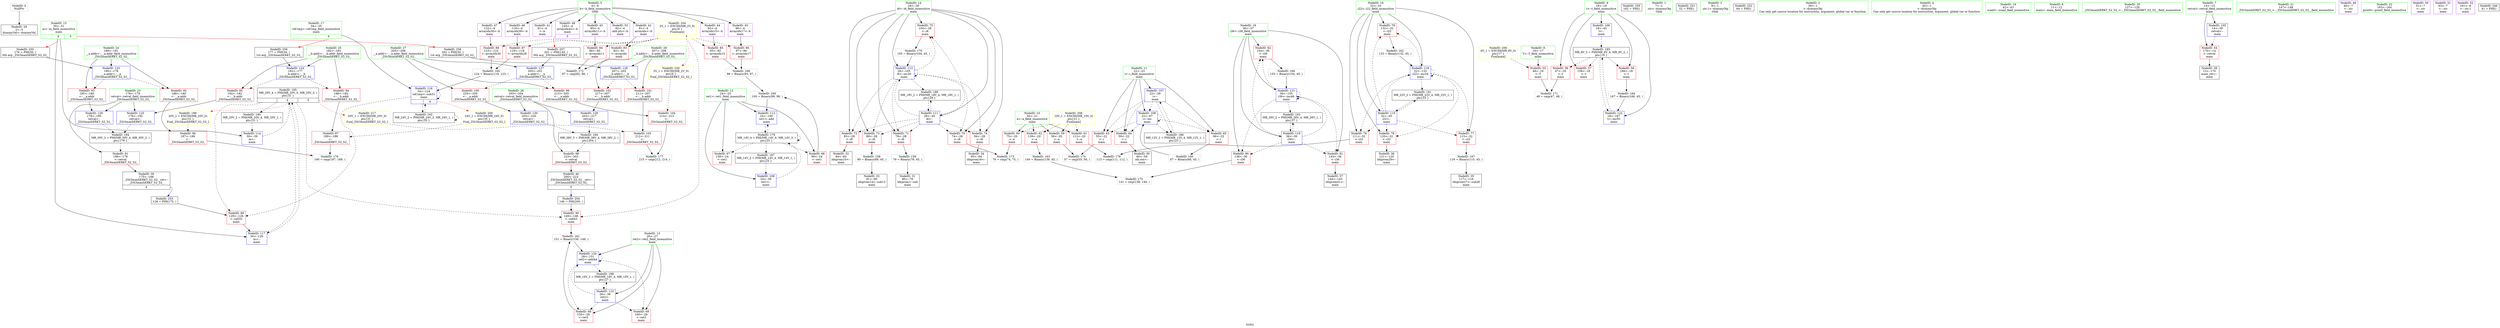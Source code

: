 digraph "SVFG" {
	label="SVFG";

	Node0x564af8ad5810 [shape=record,color=grey,label="{NodeID: 0\nNullPtr}"];
	Node0x564af8ad5810 -> Node0x564af8af4230[style=solid];
	Node0x564af8af52a0 [shape=record,color=red,label="{NodeID: 97\n189\<--188\n\<--\n_ZSt3maxIiERKT_S2_S2_\n}"];
	Node0x564af8af52a0 -> Node0x564af8afe9e0[style=solid];
	Node0x564af8af3540 [shape=record,color=green,label="{NodeID: 14\n28\<--29\ni6\<--i6_field_insensitive\nmain\n}"];
	Node0x564af8af3540 -> Node0x564af8af73d0[style=solid];
	Node0x564af8af3540 -> Node0x564af8af74a0[style=solid];
	Node0x564af8af3540 -> Node0x564af8af7570[style=solid];
	Node0x564af8af3540 -> Node0x564af8af7640[style=solid];
	Node0x564af8af3540 -> Node0x564af8af7710[style=solid];
	Node0x564af8af3540 -> Node0x564af8af77e0[style=solid];
	Node0x564af8af3540 -> Node0x564af8af5e00[style=solid];
	Node0x564af8af3540 -> Node0x564af8af5fa0[style=solid];
	Node0x564af8af9700 [shape=record,color=black,label="{NodeID: 194\nMR_30V_3 = PHI(MR_30V_4, MR_30V_2, )\npts\{179 \}\n}"];
	Node0x564af8af9700 -> Node0x564af8af84e0[style=dashed];
	Node0x564af8af5e00 [shape=record,color=blue,label="{NodeID: 111\n28\<--45\ni6\<--\nmain\n}"];
	Node0x564af8af5e00 -> Node0x564af8af73d0[style=dashed];
	Node0x564af8af5e00 -> Node0x564af8af74a0[style=dashed];
	Node0x564af8af5e00 -> Node0x564af8af7570[style=dashed];
	Node0x564af8af5e00 -> Node0x564af8af7640[style=dashed];
	Node0x564af8af5e00 -> Node0x564af8af7710[style=dashed];
	Node0x564af8af5e00 -> Node0x564af8af77e0[style=dashed];
	Node0x564af8af5e00 -> Node0x564af8af5fa0[style=dashed];
	Node0x564af8af5e00 -> Node0x564af8b08760[style=dashed];
	Node0x564af8af4160 [shape=record,color=green,label="{NodeID: 28\n207\<--208\n__b.addr\<--__b.addr_field_insensitive\n_ZSt3minIiERKT_S2_S2_\n}"];
	Node0x564af8af4160 -> Node0x564af8af55e0[style=solid];
	Node0x564af8af4160 -> Node0x564af8af56b0[style=solid];
	Node0x564af8af4160 -> Node0x564af8afb310[style=solid];
	Node0x564af8b0e3e0 [shape=record,color=yellow,style=double,label="{NodeID: 208\n10V_1 = ENCHI(MR_10V_0)\npts\{21 \}\nFun[main]}"];
	Node0x564af8b0e3e0 -> Node0x564af8af6ae0[style=dashed];
	Node0x564af8b0e3e0 -> Node0x564af8af6bb0[style=dashed];
	Node0x564af8b0e3e0 -> Node0x564af8af6c80[style=dashed];
	Node0x564af8b0e3e0 -> Node0x564af8af6d50[style=dashed];
	Node0x564af8afb0a0 [shape=record,color=blue,label="{NodeID: 125\n178\<--192\nretval\<--\n_ZSt3maxIiERKT_S2_S2_\n}"];
	Node0x564af8afb0a0 -> Node0x564af8af9700[style=dashed];
	Node0x564af8af4cf0 [shape=record,color=purple,label="{NodeID: 42\n81\<--4\narrayidx\<--b\nmain\n}"];
	Node0x564af8af4cf0 -> Node0x564af8af7e60[style=solid];
	Node0x564af8af6870 [shape=record,color=red,label="{NodeID: 56\n47\<--18\n\<--t\nmain\n}"];
	Node0x564af8af6870 -> Node0x564af8afe260[style=solid];
	Node0x564af8af73d0 [shape=record,color=red,label="{NodeID: 70\n74\<--28\n\<--i6\nmain\n}"];
	Node0x564af8af73d0 -> Node0x564af8afe560[style=solid];
	Node0x564af8b1ca70 [shape=record,color=black,label="{NodeID: 250\n162 = PHI()\n}"];
	Node0x564af8afdc60 [shape=record,color=grey,label="{NodeID: 167\n116 = Binary(115, 45, )\n}"];
	Node0x564af8afdc60 -> Node0x564af8af4740[style=solid];
	Node0x564af8af7f30 [shape=record,color=red,label="{NodeID: 84\n86\<--85\n\<--arrayidx11\nmain\n}"];
	Node0x564af8af7f30 -> Node0x564af8afe3e0[style=solid];
	Node0x564af8ae4a70 [shape=record,color=green,label="{NodeID: 1\n7\<--1\n.str\<--dummyObj\nGlob }"];
	Node0x564af8af5370 [shape=record,color=red,label="{NodeID: 98\n223\<--203\n\<--retval\n_ZSt3minIiERKT_S2_S2_\n}"];
	Node0x564af8af5370 -> Node0x564af8af4b50[style=solid];
	Node0x564af8af3610 [shape=record,color=green,label="{NodeID: 15\n30\<--31\nm\<--m_field_insensitive\nmain\n|{|<s2>4|<s3>5}}"];
	Node0x564af8af3610 -> Node0x564af8af6070[style=solid];
	Node0x564af8af3610 -> Node0x564af8afaa20[style=solid];
	Node0x564af8af3610:s2 -> Node0x564af8b1d060[style=solid,color=red];
	Node0x564af8af3610:s3 -> Node0x564af8b1d420[style=solid,color=red];
	Node0x564af8af97f0 [shape=record,color=black,label="{NodeID: 195\nMR_20V_4 = PHI(MR_20V_5, MR_20V_3, )\npts\{31 \}\n|{|<s4>4|<s5>5}}"];
	Node0x564af8af97f0 -> Node0x564af8af8340[style=dashed];
	Node0x564af8af97f0 -> Node0x564af8af8410[style=dashed];
	Node0x564af8af97f0 -> Node0x564af8afaa20[style=dashed];
	Node0x564af8af97f0 -> Node0x564af8b08c60[style=dashed];
	Node0x564af8af97f0:s4 -> Node0x564af8b0c980[style=dashed,color=red];
	Node0x564af8af97f0:s5 -> Node0x564af8b0ebc0[style=dashed,color=red];
	Node0x564af8af5ed0 [shape=record,color=blue,label="{NodeID: 112\n24\<--100\nret1\<--add\nmain\n}"];
	Node0x564af8af5ed0 -> Node0x564af8b05560[style=dashed];
	Node0x564af8af4230 [shape=record,color=black,label="{NodeID: 29\n2\<--3\ndummyVal\<--dummyVal\n}"];
	Node0x564af8afb170 [shape=record,color=blue,label="{NodeID: 126\n178\<--195\nretval\<--\n_ZSt3maxIiERKT_S2_S2_\n}"];
	Node0x564af8afb170 -> Node0x564af8af9700[style=dashed];
	Node0x564af8af4dc0 [shape=record,color=purple,label="{NodeID: 43\n85\<--4\narrayidx11\<--b\nmain\n}"];
	Node0x564af8af4dc0 -> Node0x564af8af7f30[style=solid];
	Node0x564af8af6940 [shape=record,color=red,label="{NodeID: 57\n158\<--18\n\<--t\nmain\n}"];
	Node0x564af8af74a0 [shape=record,color=red,label="{NodeID: 71\n78\<--28\n\<--i6\nmain\n}"];
	Node0x564af8af74a0 -> Node0x564af8afd060[style=solid];
	Node0x564af8b1cb70 [shape=record,color=black,label="{NodeID: 251\n52 = PHI()\n}"];
	Node0x564af8afdde0 [shape=record,color=grey,label="{NodeID: 168\n98 = Binary(93, 97, )\n}"];
	Node0x564af8afdde0 -> Node0x564af8afdf60[style=solid];
	Node0x564af8af8000 [shape=record,color=red,label="{NodeID: 85\n93\<--92\n\<--arrayidx15\nmain\n}"];
	Node0x564af8af8000 -> Node0x564af8afdde0[style=solid];
	Node0x564af8ae4320 [shape=record,color=green,label="{NodeID: 2\n9\<--1\n.str.1\<--dummyObj\nGlob }"];
	Node0x564af8af5440 [shape=record,color=red,label="{NodeID: 99\n213\<--205\n\<--__a.addr\n_ZSt3minIiERKT_S2_S2_\n}"];
	Node0x564af8af5440 -> Node0x564af8af5850[style=solid];
	Node0x564af8af36e0 [shape=record,color=green,label="{NodeID: 16\n32\<--33\ni22\<--i22_field_insensitive\nmain\n}"];
	Node0x564af8af36e0 -> Node0x564af8af78b0[style=solid];
	Node0x564af8af36e0 -> Node0x564af8af7980[style=solid];
	Node0x564af8af36e0 -> Node0x564af8af7a50[style=solid];
	Node0x564af8af36e0 -> Node0x564af8af7b20[style=solid];
	Node0x564af8af36e0 -> Node0x564af8af6140[style=solid];
	Node0x564af8af36e0 -> Node0x564af8afaaf0[style=solid];
	Node0x564af8af5fa0 [shape=record,color=blue,label="{NodeID: 113\n28\<--105\ni6\<--inc20\nmain\n}"];
	Node0x564af8af5fa0 -> Node0x564af8af73d0[style=dashed];
	Node0x564af8af5fa0 -> Node0x564af8af74a0[style=dashed];
	Node0x564af8af5fa0 -> Node0x564af8af7570[style=dashed];
	Node0x564af8af5fa0 -> Node0x564af8af7640[style=dashed];
	Node0x564af8af5fa0 -> Node0x564af8af7710[style=dashed];
	Node0x564af8af5fa0 -> Node0x564af8af77e0[style=dashed];
	Node0x564af8af5fa0 -> Node0x564af8af5fa0[style=dashed];
	Node0x564af8af5fa0 -> Node0x564af8b08760[style=dashed];
	Node0x564af8af4330 [shape=record,color=black,label="{NodeID: 30\n60\<--59\nidx.ext\<--\nmain\n}"];
	Node0x564af8afb240 [shape=record,color=blue,label="{NodeID: 127\n205\<--201\n__a.addr\<--__a\n_ZSt3minIiERKT_S2_S2_\n}"];
	Node0x564af8afb240 -> Node0x564af8af5440[style=dashed];
	Node0x564af8afb240 -> Node0x564af8af5510[style=dashed];
	Node0x564af8af4e90 [shape=record,color=purple,label="{NodeID: 44\n92\<--4\narrayidx15\<--b\nmain\n}"];
	Node0x564af8af4e90 -> Node0x564af8af8000[style=solid];
	Node0x564af8af6a10 [shape=record,color=red,label="{NodeID: 58\n166\<--18\n\<--t\nmain\n}"];
	Node0x564af8af6a10 -> Node0x564af8afd7e0[style=solid];
	Node0x564af8af7570 [shape=record,color=red,label="{NodeID: 72\n83\<--28\n\<--i6\nmain\n}"];
	Node0x564af8af7570 -> Node0x564af8af44d0[style=solid];
	Node0x564af8b1cc70 [shape=record,color=black,label="{NodeID: 252\n64 = PHI()\n}"];
	Node0x564af8afdf60 [shape=record,color=grey,label="{NodeID: 169\n100 = Binary(99, 98, )\n}"];
	Node0x564af8afdf60 -> Node0x564af8af5ed0[style=solid];
	Node0x564af8af80d0 [shape=record,color=red,label="{NodeID: 86\n97\<--96\n\<--arrayidx17\nmain\n}"];
	Node0x564af8af80d0 -> Node0x564af8afdde0[style=solid];
	Node0x564af8ae43b0 [shape=record,color=green,label="{NodeID: 3\n39\<--1\n\<--dummyObj\nCan only get source location for instruction, argument, global var or function.}"];
	Node0x564af8af5510 [shape=record,color=red,label="{NodeID: 100\n220\<--205\n\<--__a.addr\n_ZSt3minIiERKT_S2_S2_\n}"];
	Node0x564af8af5510 -> Node0x564af8afb4b0[style=solid];
	Node0x564af8af37b0 [shape=record,color=green,label="{NodeID: 17\n34\<--35\nref.tmp\<--ref.tmp_field_insensitive\nmain\n|{|<s1>4}}"];
	Node0x564af8af37b0 -> Node0x564af8afa950[style=solid];
	Node0x564af8af37b0:s1 -> Node0x564af8b1d1a0[style=solid,color=red];
	Node0x564af8af6070 [shape=record,color=blue,label="{NodeID: 114\n30\<--39\nm\<--\nmain\n}"];
	Node0x564af8af6070 -> Node0x564af8af97f0[style=dashed];
	Node0x564af8af4400 [shape=record,color=black,label="{NodeID: 31\n80\<--79\nidxprom\<--sub\nmain\n}"];
	Node0x564af8afb310 [shape=record,color=blue,label="{NodeID: 128\n207\<--202\n__b.addr\<--__b\n_ZSt3minIiERKT_S2_S2_\n}"];
	Node0x564af8afb310 -> Node0x564af8af55e0[style=dashed];
	Node0x564af8afb310 -> Node0x564af8af56b0[style=dashed];
	Node0x564af8af4f60 [shape=record,color=purple,label="{NodeID: 45\n96\<--4\narrayidx17\<--b\nmain\n}"];
	Node0x564af8af4f60 -> Node0x564af8af80d0[style=solid];
	Node0x564af8af6ae0 [shape=record,color=red,label="{NodeID: 59\n56\<--20\n\<--a\nmain\n}"];
	Node0x564af8af6ae0 -> Node0x564af8afe6e0[style=solid];
	Node0x564af8af7640 [shape=record,color=red,label="{NodeID: 73\n89\<--28\n\<--i6\nmain\n}"];
	Node0x564af8af7640 -> Node0x564af8afcee0[style=solid];
	Node0x564af8b1cd70 [shape=record,color=black,label="{NodeID: 253\n126 = PHI(175, )\n}"];
	Node0x564af8b1cd70 -> Node0x564af8af8340[style=solid];
	Node0x564af8afe0e0 [shape=record,color=grey,label="{NodeID: 170\n105 = Binary(104, 45, )\n}"];
	Node0x564af8afe0e0 -> Node0x564af8af5fa0[style=solid];
	Node0x564af8af81a0 [shape=record,color=red,label="{NodeID: 87\n119\<--118\n\<--arrayidx28\nmain\n}"];
	Node0x564af8af81a0 -> Node0x564af8afd960[style=solid];
	Node0x564af8af2ee0 [shape=record,color=green,label="{NodeID: 4\n45\<--1\n\<--dummyObj\nCan only get source location for instruction, argument, global var or function.}"];
	Node0x564af8b06e60 [shape=record,color=black,label="{NodeID: 184\nMR_38V_3 = PHI(MR_38V_4, MR_38V_2, )\npts\{204 \}\n}"];
	Node0x564af8b06e60 -> Node0x564af8af5370[style=dashed];
	Node0x564af8af55e0 [shape=record,color=red,label="{NodeID: 101\n211\<--207\n\<--__b.addr\n_ZSt3minIiERKT_S2_S2_\n}"];
	Node0x564af8af55e0 -> Node0x564af8af5780[style=solid];
	Node0x564af8af3880 [shape=record,color=green,label="{NodeID: 18\n36\<--37\ni36\<--i36_field_insensitive\nmain\n}"];
	Node0x564af8af3880 -> Node0x564af8af7bf0[style=solid];
	Node0x564af8af3880 -> Node0x564af8af7cc0[style=solid];
	Node0x564af8af3880 -> Node0x564af8af7d90[style=solid];
	Node0x564af8af3880 -> Node0x564af8afabc0[style=solid];
	Node0x564af8af3880 -> Node0x564af8afad60[style=solid];
	Node0x564af8af6140 [shape=record,color=blue,label="{NodeID: 115\n32\<--45\ni22\<--\nmain\n}"];
	Node0x564af8af6140 -> Node0x564af8af78b0[style=dashed];
	Node0x564af8af6140 -> Node0x564af8af7980[style=dashed];
	Node0x564af8af6140 -> Node0x564af8af7a50[style=dashed];
	Node0x564af8af6140 -> Node0x564af8af7b20[style=dashed];
	Node0x564af8af6140 -> Node0x564af8afaaf0[style=dashed];
	Node0x564af8af6140 -> Node0x564af8b09160[style=dashed];
	Node0x564af8af44d0 [shape=record,color=black,label="{NodeID: 32\n84\<--83\nidxprom10\<--\nmain\n}"];
	Node0x564af8afb3e0 [shape=record,color=blue,label="{NodeID: 129\n203\<--217\nretval\<--\n_ZSt3minIiERKT_S2_S2_\n}"];
	Node0x564af8afb3e0 -> Node0x564af8b06e60[style=dashed];
	Node0x564af8af5030 [shape=record,color=purple,label="{NodeID: 46\n118\<--4\narrayidx28\<--b\nmain\n}"];
	Node0x564af8af5030 -> Node0x564af8af81a0[style=solid];
	Node0x564af8af6bb0 [shape=record,color=red,label="{NodeID: 60\n75\<--20\n\<--a\nmain\n}"];
	Node0x564af8af6bb0 -> Node0x564af8afe560[style=solid];
	Node0x564af8af7710 [shape=record,color=red,label="{NodeID: 74\n94\<--28\n\<--i6\nmain\n}"];
	Node0x564af8af7710 -> Node0x564af8af4670[style=solid];
	Node0x564af8b1cf60 [shape=record,color=black,label="{NodeID: 254\n146 = PHI(200, )\n}"];
	Node0x564af8b1cf60 -> Node0x564af8af8410[style=solid];
	Node0x564af8afe260 [shape=record,color=grey,label="{NodeID: 171\n49 = cmp(47, 48, )\n}"];
	Node0x564af8af8270 [shape=record,color=red,label="{NodeID: 88\n123\<--122\n\<--arrayidx30\nmain\n}"];
	Node0x564af8af8270 -> Node0x564af8afd960[style=solid];
	Node0x564af8af2f70 [shape=record,color=green,label="{NodeID: 5\n4\<--6\nb\<--b_field_insensitive\nGlob }"];
	Node0x564af8af2f70 -> Node0x564af8af4c20[style=solid];
	Node0x564af8af2f70 -> Node0x564af8af4cf0[style=solid];
	Node0x564af8af2f70 -> Node0x564af8af4dc0[style=solid];
	Node0x564af8af2f70 -> Node0x564af8af4e90[style=solid];
	Node0x564af8af2f70 -> Node0x564af8af4f60[style=solid];
	Node0x564af8af2f70 -> Node0x564af8af5030[style=solid];
	Node0x564af8af2f70 -> Node0x564af8af5100[style=solid];
	Node0x564af8af2f70 -> Node0x564af8af61f0[style=solid];
	Node0x564af8af2f70 -> Node0x564af8af6600[style=solid];
	Node0x564af8b07360 [shape=record,color=black,label="{NodeID: 185\nMR_8V_3 = PHI(MR_8V_4, MR_8V_2, )\npts\{19 \}\n}"];
	Node0x564af8b07360 -> Node0x564af8af6870[style=dashed];
	Node0x564af8b07360 -> Node0x564af8af6940[style=dashed];
	Node0x564af8b07360 -> Node0x564af8af6a10[style=dashed];
	Node0x564af8b07360 -> Node0x564af8afae30[style=dashed];
	Node0x564af8af56b0 [shape=record,color=red,label="{NodeID: 102\n217\<--207\n\<--__b.addr\n_ZSt3minIiERKT_S2_S2_\n}"];
	Node0x564af8af56b0 -> Node0x564af8afb3e0[style=solid];
	Node0x564af8af3950 [shape=record,color=green,label="{NodeID: 19\n42\<--43\nscanf\<--scanf_field_insensitive\n}"];
	Node0x564af8b0c980 [shape=record,color=yellow,style=double,label="{NodeID: 199\n20V_1 = ENCHI(MR_20V_0)\npts\{31 \}\nFun[_ZSt3maxIiERKT_S2_S2_]}"];
	Node0x564af8b0c980 -> Node0x564af8af51d0[style=dashed];
	Node0x564af8afa950 [shape=record,color=blue,label="{NodeID: 116\n34\<--124\nref.tmp\<--sub31\nmain\n|{|<s3>4}}"];
	Node0x564af8afa950 -> Node0x564af8af8340[style=dashed];
	Node0x564af8afa950 -> Node0x564af8afa950[style=dashed];
	Node0x564af8afa950 -> Node0x564af8af8d00[style=dashed];
	Node0x564af8afa950:s3 -> Node0x564af8b0d4a0[style=dashed,color=red];
	Node0x564af8af45a0 [shape=record,color=black,label="{NodeID: 33\n91\<--90\nidxprom14\<--sub13\nmain\n}"];
	Node0x564af8afb4b0 [shape=record,color=blue,label="{NodeID: 130\n203\<--220\nretval\<--\n_ZSt3minIiERKT_S2_S2_\n}"];
	Node0x564af8afb4b0 -> Node0x564af8b06e60[style=dashed];
	Node0x564af8af5100 [shape=record,color=purple,label="{NodeID: 47\n122\<--4\narrayidx30\<--b\nmain\n}"];
	Node0x564af8af5100 -> Node0x564af8af8270[style=solid];
	Node0x564af8af6c80 [shape=record,color=red,label="{NodeID: 61\n112\<--20\n\<--a\nmain\n}"];
	Node0x564af8af6c80 -> Node0x564af8afece0[style=solid];
	Node0x564af8afcee0 [shape=record,color=grey,label="{NodeID: 158\n90 = Binary(89, 45, )\n}"];
	Node0x564af8afcee0 -> Node0x564af8af45a0[style=solid];
	Node0x564af8af77e0 [shape=record,color=red,label="{NodeID: 75\n104\<--28\n\<--i6\nmain\n}"];
	Node0x564af8af77e0 -> Node0x564af8afe0e0[style=solid];
	Node0x564af8b1d060 [shape=record,color=black,label="{NodeID: 255\n176 = PHI(30, )\n0th arg _ZSt3maxIiERKT_S2_S2_ }"];
	Node0x564af8b1d060 -> Node0x564af8afaf00[style=solid];
	Node0x564af8afe3e0 [shape=record,color=grey,label="{NodeID: 172\n87 = cmp(82, 86, )\n}"];
	Node0x564af8af8340 [shape=record,color=red,label="{NodeID: 89\n129\<--126\n\<--call32\nmain\n}"];
	Node0x564af8af8340 -> Node0x564af8afaa20[style=solid];
	Node0x564af8af3000 [shape=record,color=green,label="{NodeID: 6\n11\<--12\nmain\<--main_field_insensitive\n}"];
	Node0x564af8b07860 [shape=record,color=black,label="{NodeID: 186\nMR_12V_2 = PHI(MR_12V_4, MR_12V_1, )\npts\{23 \}\n}"];
	Node0x564af8b07860 -> Node0x564af8af5ac0[style=dashed];
	Node0x564af8af5780 [shape=record,color=red,label="{NodeID: 103\n212\<--211\n\<--\n_ZSt3minIiERKT_S2_S2_\n}"];
	Node0x564af8af5780 -> Node0x564af8afeb60[style=solid];
	Node0x564af8af3a50 [shape=record,color=green,label="{NodeID: 20\n127\<--128\n_ZSt3maxIiERKT_S2_S2_\<--_ZSt3maxIiERKT_S2_S2__field_insensitive\n}"];
	Node0x564af8b0d4a0 [shape=record,color=yellow,style=double,label="{NodeID: 200\n24V_1 = ENCHI(MR_24V_0)\npts\{35 \}\nFun[_ZSt3maxIiERKT_S2_S2_]}"];
	Node0x564af8b0d4a0 -> Node0x564af8af52a0[style=dashed];
	Node0x564af8afaa20 [shape=record,color=blue,label="{NodeID: 117\n30\<--129\nm\<--\nmain\n}"];
	Node0x564af8afaa20 -> Node0x564af8af97f0[style=dashed];
	Node0x564af8af4670 [shape=record,color=black,label="{NodeID: 34\n95\<--94\nidxprom16\<--\nmain\n}"];
	Node0x564af8af61f0 [shape=record,color=purple,label="{NodeID: 48\n145\<--4\narrayidx42\<--b\nmain\n|{<s0>5}}"];
	Node0x564af8af61f0:s0 -> Node0x564af8b1d2e0[style=solid,color=red];
	Node0x564af8af6d50 [shape=record,color=red,label="{NodeID: 62\n139\<--20\n\<--a\nmain\n}"];
	Node0x564af8af6d50 -> Node0x564af8afd660[style=solid];
	Node0x564af8afd060 [shape=record,color=grey,label="{NodeID: 159\n79 = Binary(78, 45, )\n}"];
	Node0x564af8afd060 -> Node0x564af8af4400[style=solid];
	Node0x564af8af78b0 [shape=record,color=red,label="{NodeID: 76\n111\<--32\n\<--i22\nmain\n}"];
	Node0x564af8af78b0 -> Node0x564af8afece0[style=solid];
	Node0x564af8b1d1a0 [shape=record,color=black,label="{NodeID: 256\n177 = PHI(34, )\n1st arg _ZSt3maxIiERKT_S2_S2_ }"];
	Node0x564af8b1d1a0 -> Node0x564af8afafd0[style=solid];
	Node0x564af8afe560 [shape=record,color=grey,label="{NodeID: 173\n76 = cmp(74, 75, )\n}"];
	Node0x564af8af8410 [shape=record,color=red,label="{NodeID: 90\n149\<--146\n\<--call43\nmain\n}"];
	Node0x564af8af8410 -> Node0x564af8afd360[style=solid];
	Node0x564af8af3090 [shape=record,color=green,label="{NodeID: 7\n14\<--15\nretval\<--retval_field_insensitive\nmain\n}"];
	Node0x564af8af3090 -> Node0x564af8af66d0[style=solid];
	Node0x564af8af3090 -> Node0x564af8af5920[style=solid];
	Node0x564af8b07d60 [shape=record,color=black,label="{NodeID: 187\nMR_14V_2 = PHI(MR_14V_4, MR_14V_1, )\npts\{25 \}\n}"];
	Node0x564af8b07d60 -> Node0x564af8af5c60[style=dashed];
	Node0x564af8af5850 [shape=record,color=red,label="{NodeID: 104\n214\<--213\n\<--\n_ZSt3minIiERKT_S2_S2_\n}"];
	Node0x564af8af5850 -> Node0x564af8afeb60[style=solid];
	Node0x564af8af3b50 [shape=record,color=green,label="{NodeID: 21\n147\<--148\n_ZSt3minIiERKT_S2_S2_\<--_ZSt3minIiERKT_S2_S2__field_insensitive\n}"];
	Node0x564af8afaaf0 [shape=record,color=blue,label="{NodeID: 118\n32\<--133\ni22\<--inc34\nmain\n}"];
	Node0x564af8afaaf0 -> Node0x564af8af78b0[style=dashed];
	Node0x564af8afaaf0 -> Node0x564af8af7980[style=dashed];
	Node0x564af8afaaf0 -> Node0x564af8af7a50[style=dashed];
	Node0x564af8afaaf0 -> Node0x564af8af7b20[style=dashed];
	Node0x564af8afaaf0 -> Node0x564af8afaaf0[style=dashed];
	Node0x564af8afaaf0 -> Node0x564af8b09160[style=dashed];
	Node0x564af8af4740 [shape=record,color=black,label="{NodeID: 35\n117\<--116\nidxprom27\<--sub26\nmain\n}"];
	Node0x564af8af62c0 [shape=record,color=purple,label="{NodeID: 49\n40\<--7\n\<--.str\nmain\n}"];
	Node0x564af8af6e20 [shape=record,color=red,label="{NodeID: 63\n55\<--22\n\<--i\nmain\n}"];
	Node0x564af8af6e20 -> Node0x564af8afe6e0[style=solid];
	Node0x564af8afd1e0 [shape=record,color=grey,label="{NodeID: 160\n67 = Binary(66, 45, )\n}"];
	Node0x564af8afd1e0 -> Node0x564af8af5b90[style=solid];
	Node0x564af8af7980 [shape=record,color=red,label="{NodeID: 77\n115\<--32\n\<--i22\nmain\n}"];
	Node0x564af8af7980 -> Node0x564af8afdc60[style=solid];
	Node0x564af8b1d2e0 [shape=record,color=black,label="{NodeID: 257\n201 = PHI(145, )\n0th arg _ZSt3minIiERKT_S2_S2_ }"];
	Node0x564af8b1d2e0 -> Node0x564af8afb240[style=solid];
	Node0x564af8afe6e0 [shape=record,color=grey,label="{NodeID: 174\n57 = cmp(55, 56, )\n}"];
	Node0x564af8af84e0 [shape=record,color=red,label="{NodeID: 91\n198\<--178\n\<--retval\n_ZSt3maxIiERKT_S2_S2_\n}"];
	Node0x564af8af84e0 -> Node0x564af8af4a80[style=solid];
	Node0x564af8af3120 [shape=record,color=green,label="{NodeID: 8\n16\<--17\nT\<--T_field_insensitive\nmain\n}"];
	Node0x564af8af3120 -> Node0x564af8af67a0[style=solid];
	Node0x564af8b08260 [shape=record,color=black,label="{NodeID: 188\nMR_16V_2 = PHI(MR_16V_4, MR_16V_1, )\npts\{27 \}\n}"];
	Node0x564af8b08260 -> Node0x564af8af5d30[style=dashed];
	Node0x564af8af5920 [shape=record,color=blue,label="{NodeID: 105\n14\<--39\nretval\<--\nmain\n}"];
	Node0x564af8af5920 -> Node0x564af8af66d0[style=dashed];
	Node0x564af8af3c50 [shape=record,color=green,label="{NodeID: 22\n163\<--164\nprintf\<--printf_field_insensitive\n}"];
	Node0x564af8afabc0 [shape=record,color=blue,label="{NodeID: 119\n36\<--39\ni36\<--\nmain\n}"];
	Node0x564af8afabc0 -> Node0x564af8af7bf0[style=dashed];
	Node0x564af8afabc0 -> Node0x564af8af7cc0[style=dashed];
	Node0x564af8afabc0 -> Node0x564af8af7d90[style=dashed];
	Node0x564af8afabc0 -> Node0x564af8afad60[style=dashed];
	Node0x564af8afabc0 -> Node0x564af8af9200[style=dashed];
	Node0x564af8af4810 [shape=record,color=black,label="{NodeID: 36\n121\<--120\nidxprom29\<--\nmain\n}"];
	Node0x564af8af6390 [shape=record,color=purple,label="{NodeID: 50\n51\<--7\n\<--.str\nmain\n}"];
	Node0x564af8af6ef0 [shape=record,color=red,label="{NodeID: 64\n59\<--22\n\<--i\nmain\n}"];
	Node0x564af8af6ef0 -> Node0x564af8af4330[style=solid];
	Node0x564af8afd360 [shape=record,color=grey,label="{NodeID: 161\n151 = Binary(150, 149, )\n}"];
	Node0x564af8afd360 -> Node0x564af8afac90[style=solid];
	Node0x564af8af7a50 [shape=record,color=red,label="{NodeID: 78\n120\<--32\n\<--i22\nmain\n}"];
	Node0x564af8af7a50 -> Node0x564af8af4810[style=solid];
	Node0x564af8b1d420 [shape=record,color=black,label="{NodeID: 258\n202 = PHI(30, )\n1st arg _ZSt3minIiERKT_S2_S2_ }"];
	Node0x564af8b1d420 -> Node0x564af8afb310[style=solid];
	Node0x564af8afe860 [shape=record,color=grey,label="{NodeID: 175\n141 = cmp(138, 140, )\n}"];
	Node0x564af8af85b0 [shape=record,color=red,label="{NodeID: 92\n186\<--180\n\<--__a.addr\n_ZSt3maxIiERKT_S2_S2_\n}"];
	Node0x564af8af85b0 -> Node0x564af8af51d0[style=solid];
	Node0x564af8af31b0 [shape=record,color=green,label="{NodeID: 9\n18\<--19\nt\<--t_field_insensitive\nmain\n}"];
	Node0x564af8af31b0 -> Node0x564af8af6870[style=solid];
	Node0x564af8af31b0 -> Node0x564af8af6940[style=solid];
	Node0x564af8af31b0 -> Node0x564af8af6a10[style=solid];
	Node0x564af8af31b0 -> Node0x564af8af59f0[style=solid];
	Node0x564af8af31b0 -> Node0x564af8afae30[style=solid];
	Node0x564af8b08760 [shape=record,color=black,label="{NodeID: 189\nMR_18V_2 = PHI(MR_18V_4, MR_18V_1, )\npts\{29 \}\n}"];
	Node0x564af8b08760 -> Node0x564af8af5e00[style=dashed];
	Node0x564af8af59f0 [shape=record,color=blue,label="{NodeID: 106\n18\<--45\nt\<--\nmain\n}"];
	Node0x564af8af59f0 -> Node0x564af8b07360[style=dashed];
	Node0x564af8af3d50 [shape=record,color=green,label="{NodeID: 23\n178\<--179\nretval\<--retval_field_insensitive\n_ZSt3maxIiERKT_S2_S2_\n}"];
	Node0x564af8af3d50 -> Node0x564af8af84e0[style=solid];
	Node0x564af8af3d50 -> Node0x564af8afb0a0[style=solid];
	Node0x564af8af3d50 -> Node0x564af8afb170[style=solid];
	Node0x564af8afac90 [shape=record,color=blue,label="{NodeID: 120\n26\<--151\nret2\<--add44\nmain\n}"];
	Node0x564af8afac90 -> Node0x564af8af7230[style=dashed];
	Node0x564af8afac90 -> Node0x564af8af7300[style=dashed];
	Node0x564af8afac90 -> Node0x564af8afac90[style=dashed];
	Node0x564af8afac90 -> Node0x564af8b08260[style=dashed];
	Node0x564af8af48e0 [shape=record,color=black,label="{NodeID: 37\n144\<--143\nidxprom41\<--\nmain\n}"];
	Node0x564af8b0ebc0 [shape=record,color=yellow,style=double,label="{NodeID: 217\n20V_1 = ENCHI(MR_20V_0)\npts\{31 \}\nFun[_ZSt3minIiERKT_S2_S2_]}"];
	Node0x564af8b0ebc0 -> Node0x564af8af5780[style=dashed];
	Node0x564af8af6460 [shape=record,color=purple,label="{NodeID: 51\n63\<--7\n\<--.str\nmain\n}"];
	Node0x564af8af6fc0 [shape=record,color=red,label="{NodeID: 65\n66\<--22\n\<--i\nmain\n}"];
	Node0x564af8af6fc0 -> Node0x564af8afd1e0[style=solid];
	Node0x564af8afd4e0 [shape=record,color=grey,label="{NodeID: 162\n133 = Binary(132, 45, )\n}"];
	Node0x564af8afd4e0 -> Node0x564af8afaaf0[style=solid];
	Node0x564af8af7b20 [shape=record,color=red,label="{NodeID: 79\n132\<--32\n\<--i22\nmain\n}"];
	Node0x564af8af7b20 -> Node0x564af8afd4e0[style=solid];
	Node0x564af8afe9e0 [shape=record,color=grey,label="{NodeID: 176\n190 = cmp(187, 189, )\n}"];
	Node0x564af8af8680 [shape=record,color=red,label="{NodeID: 93\n195\<--180\n\<--__a.addr\n_ZSt3maxIiERKT_S2_S2_\n}"];
	Node0x564af8af8680 -> Node0x564af8afb170[style=solid];
	Node0x564af8af3240 [shape=record,color=green,label="{NodeID: 10\n20\<--21\na\<--a_field_insensitive\nmain\n}"];
	Node0x564af8af3240 -> Node0x564af8af6ae0[style=solid];
	Node0x564af8af3240 -> Node0x564af8af6bb0[style=solid];
	Node0x564af8af3240 -> Node0x564af8af6c80[style=solid];
	Node0x564af8af3240 -> Node0x564af8af6d50[style=solid];
	Node0x564af8b08c60 [shape=record,color=black,label="{NodeID: 190\nMR_20V_2 = PHI(MR_20V_4, MR_20V_1, )\npts\{31 \}\n}"];
	Node0x564af8b08c60 -> Node0x564af8af6070[style=dashed];
	Node0x564af8af5ac0 [shape=record,color=blue,label="{NodeID: 107\n22\<--39\ni\<--\nmain\n}"];
	Node0x564af8af5ac0 -> Node0x564af8af6e20[style=dashed];
	Node0x564af8af5ac0 -> Node0x564af8af6ef0[style=dashed];
	Node0x564af8af5ac0 -> Node0x564af8af6fc0[style=dashed];
	Node0x564af8af5ac0 -> Node0x564af8af5b90[style=dashed];
	Node0x564af8af5ac0 -> Node0x564af8b07860[style=dashed];
	Node0x564af8af3e20 [shape=record,color=green,label="{NodeID: 24\n180\<--181\n__a.addr\<--__a.addr_field_insensitive\n_ZSt3maxIiERKT_S2_S2_\n}"];
	Node0x564af8af3e20 -> Node0x564af8af85b0[style=solid];
	Node0x564af8af3e20 -> Node0x564af8af8680[style=solid];
	Node0x564af8af3e20 -> Node0x564af8afaf00[style=solid];
	Node0x564af8b0e030 [shape=record,color=yellow,style=double,label="{NodeID: 204\n2V_1 = ENCHI(MR_2V_0)\npts\{6 \}\nFun[main]|{|<s7>5}}"];
	Node0x564af8b0e030 -> Node0x564af8af7e60[style=dashed];
	Node0x564af8b0e030 -> Node0x564af8af7f30[style=dashed];
	Node0x564af8b0e030 -> Node0x564af8af8000[style=dashed];
	Node0x564af8b0e030 -> Node0x564af8af80d0[style=dashed];
	Node0x564af8b0e030 -> Node0x564af8af81a0[style=dashed];
	Node0x564af8b0e030 -> Node0x564af8af8270[style=dashed];
	Node0x564af8b0e030 -> Node0x564af8af8410[style=dashed];
	Node0x564af8b0e030:s7 -> Node0x564af8b0ee90[style=dashed,color=red];
	Node0x564af8afad60 [shape=record,color=blue,label="{NodeID: 121\n36\<--155\ni36\<--inc46\nmain\n}"];
	Node0x564af8afad60 -> Node0x564af8af7bf0[style=dashed];
	Node0x564af8afad60 -> Node0x564af8af7cc0[style=dashed];
	Node0x564af8afad60 -> Node0x564af8af7d90[style=dashed];
	Node0x564af8afad60 -> Node0x564af8afad60[style=dashed];
	Node0x564af8afad60 -> Node0x564af8af9200[style=dashed];
	Node0x564af8af49b0 [shape=record,color=black,label="{NodeID: 38\n13\<--170\nmain_ret\<--\nmain\n}"];
	Node0x564af8af6530 [shape=record,color=purple,label="{NodeID: 52\n161\<--9\n\<--.str.1\nmain\n}"];
	Node0x564af8af7090 [shape=record,color=red,label="{NodeID: 66\n99\<--24\n\<--ret1\nmain\n}"];
	Node0x564af8af7090 -> Node0x564af8afdf60[style=solid];
	Node0x564af8afd660 [shape=record,color=grey,label="{NodeID: 163\n140 = Binary(139, 45, )\n}"];
	Node0x564af8afd660 -> Node0x564af8afe860[style=solid];
	Node0x564af8af7bf0 [shape=record,color=red,label="{NodeID: 80\n138\<--36\n\<--i36\nmain\n}"];
	Node0x564af8af7bf0 -> Node0x564af8afe860[style=solid];
	Node0x564af8afeb60 [shape=record,color=grey,label="{NodeID: 177\n215 = cmp(212, 214, )\n}"];
	Node0x564af8af8750 [shape=record,color=red,label="{NodeID: 94\n188\<--182\n\<--__b.addr\n_ZSt3maxIiERKT_S2_S2_\n}"];
	Node0x564af8af8750 -> Node0x564af8af52a0[style=solid];
	Node0x564af8af32d0 [shape=record,color=green,label="{NodeID: 11\n22\<--23\ni\<--i_field_insensitive\nmain\n}"];
	Node0x564af8af32d0 -> Node0x564af8af6e20[style=solid];
	Node0x564af8af32d0 -> Node0x564af8af6ef0[style=solid];
	Node0x564af8af32d0 -> Node0x564af8af6fc0[style=solid];
	Node0x564af8af32d0 -> Node0x564af8af5ac0[style=solid];
	Node0x564af8af32d0 -> Node0x564af8af5b90[style=solid];
	Node0x564af8b09160 [shape=record,color=black,label="{NodeID: 191\nMR_22V_2 = PHI(MR_22V_4, MR_22V_1, )\npts\{33 \}\n}"];
	Node0x564af8b09160 -> Node0x564af8af6140[style=dashed];
	Node0x564af8af5b90 [shape=record,color=blue,label="{NodeID: 108\n22\<--67\ni\<--inc\nmain\n}"];
	Node0x564af8af5b90 -> Node0x564af8af6e20[style=dashed];
	Node0x564af8af5b90 -> Node0x564af8af6ef0[style=dashed];
	Node0x564af8af5b90 -> Node0x564af8af6fc0[style=dashed];
	Node0x564af8af5b90 -> Node0x564af8af5b90[style=dashed];
	Node0x564af8af5b90 -> Node0x564af8b07860[style=dashed];
	Node0x564af8af3ef0 [shape=record,color=green,label="{NodeID: 25\n182\<--183\n__b.addr\<--__b.addr_field_insensitive\n_ZSt3maxIiERKT_S2_S2_\n}"];
	Node0x564af8af3ef0 -> Node0x564af8af8750[style=solid];
	Node0x564af8af3ef0 -> Node0x564af8af8820[style=solid];
	Node0x564af8af3ef0 -> Node0x564af8afafd0[style=solid];
	Node0x564af8afae30 [shape=record,color=blue,label="{NodeID: 122\n18\<--167\nt\<--inc50\nmain\n}"];
	Node0x564af8afae30 -> Node0x564af8b07360[style=dashed];
	Node0x564af8af4a80 [shape=record,color=black,label="{NodeID: 39\n175\<--198\n_ZSt3maxIiERKT_S2_S2__ret\<--\n_ZSt3maxIiERKT_S2_S2_\n|{<s0>4}}"];
	Node0x564af8af4a80:s0 -> Node0x564af8b1cd70[style=solid,color=blue];
	Node0x564af8af6600 [shape=record,color=purple,label="{NodeID: 53\n62\<--4\nadd.ptr\<--b\nmain\n}"];
	Node0x564af8af7160 [shape=record,color=red,label="{NodeID: 67\n159\<--24\n\<--ret1\nmain\n}"];
	Node0x564af8afd7e0 [shape=record,color=grey,label="{NodeID: 164\n167 = Binary(166, 45, )\n}"];
	Node0x564af8afd7e0 -> Node0x564af8afae30[style=solid];
	Node0x564af8af7cc0 [shape=record,color=red,label="{NodeID: 81\n143\<--36\n\<--i36\nmain\n}"];
	Node0x564af8af7cc0 -> Node0x564af8af48e0[style=solid];
	Node0x564af8afece0 [shape=record,color=grey,label="{NodeID: 178\n113 = cmp(111, 112, )\n}"];
	Node0x564af8af8820 [shape=record,color=red,label="{NodeID: 95\n192\<--182\n\<--__b.addr\n_ZSt3maxIiERKT_S2_S2_\n}"];
	Node0x564af8af8820 -> Node0x564af8afb0a0[style=solid];
	Node0x564af8af33a0 [shape=record,color=green,label="{NodeID: 12\n24\<--25\nret1\<--ret1_field_insensitive\nmain\n}"];
	Node0x564af8af33a0 -> Node0x564af8af7090[style=solid];
	Node0x564af8af33a0 -> Node0x564af8af7160[style=solid];
	Node0x564af8af33a0 -> Node0x564af8af5c60[style=solid];
	Node0x564af8af33a0 -> Node0x564af8af5ed0[style=solid];
	Node0x564af8af8d00 [shape=record,color=black,label="{NodeID: 192\nMR_24V_2 = PHI(MR_24V_3, MR_24V_1, )\npts\{35 \}\n}"];
	Node0x564af8af8d00 -> Node0x564af8afa950[style=dashed];
	Node0x564af8af8d00 -> Node0x564af8af8d00[style=dashed];
	Node0x564af8af5c60 [shape=record,color=blue,label="{NodeID: 109\n24\<--39\nret1\<--\nmain\n}"];
	Node0x564af8af5c60 -> Node0x564af8b05560[style=dashed];
	Node0x564af8af3fc0 [shape=record,color=green,label="{NodeID: 26\n203\<--204\nretval\<--retval_field_insensitive\n_ZSt3minIiERKT_S2_S2_\n}"];
	Node0x564af8af3fc0 -> Node0x564af8af5370[style=solid];
	Node0x564af8af3fc0 -> Node0x564af8afb3e0[style=solid];
	Node0x564af8af3fc0 -> Node0x564af8afb4b0[style=solid];
	Node0x564af8b0e220 [shape=record,color=yellow,style=double,label="{NodeID: 206\n6V_1 = ENCHI(MR_6V_0)\npts\{17 \}\nFun[main]}"];
	Node0x564af8b0e220 -> Node0x564af8af67a0[style=dashed];
	Node0x564af8afaf00 [shape=record,color=blue,label="{NodeID: 123\n180\<--176\n__a.addr\<--__a\n_ZSt3maxIiERKT_S2_S2_\n}"];
	Node0x564af8afaf00 -> Node0x564af8af85b0[style=dashed];
	Node0x564af8afaf00 -> Node0x564af8af8680[style=dashed];
	Node0x564af8af4b50 [shape=record,color=black,label="{NodeID: 40\n200\<--223\n_ZSt3minIiERKT_S2_S2__ret\<--\n_ZSt3minIiERKT_S2_S2_\n|{<s0>5}}"];
	Node0x564af8af4b50:s0 -> Node0x564af8b1cf60[style=solid,color=blue];
	Node0x564af8b0ee90 [shape=record,color=yellow,style=double,label="{NodeID: 220\n2V_1 = ENCHI(MR_2V_0)\npts\{6 \}\nFun[_ZSt3minIiERKT_S2_S2_]}"];
	Node0x564af8b0ee90 -> Node0x564af8af5850[style=dashed];
	Node0x564af8af66d0 [shape=record,color=red,label="{NodeID: 54\n170\<--14\n\<--retval\nmain\n}"];
	Node0x564af8af66d0 -> Node0x564af8af49b0[style=solid];
	Node0x564af8af7230 [shape=record,color=red,label="{NodeID: 68\n150\<--26\n\<--ret2\nmain\n}"];
	Node0x564af8af7230 -> Node0x564af8afd360[style=solid];
	Node0x564af8afd960 [shape=record,color=grey,label="{NodeID: 165\n124 = Binary(119, 123, )\n}"];
	Node0x564af8afd960 -> Node0x564af8afa950[style=solid];
	Node0x564af8af7d90 [shape=record,color=red,label="{NodeID: 82\n154\<--36\n\<--i36\nmain\n}"];
	Node0x564af8af7d90 -> Node0x564af8afdae0[style=solid];
	Node0x564af8b05560 [shape=record,color=black,label="{NodeID: 179\nMR_14V_4 = PHI(MR_14V_6, MR_14V_3, )\npts\{25 \}\n}"];
	Node0x564af8b05560 -> Node0x564af8af7090[style=dashed];
	Node0x564af8b05560 -> Node0x564af8af7160[style=dashed];
	Node0x564af8b05560 -> Node0x564af8af5ed0[style=dashed];
	Node0x564af8b05560 -> Node0x564af8b05560[style=dashed];
	Node0x564af8b05560 -> Node0x564af8b07d60[style=dashed];
	Node0x564af8af51d0 [shape=record,color=red,label="{NodeID: 96\n187\<--186\n\<--\n_ZSt3maxIiERKT_S2_S2_\n}"];
	Node0x564af8af51d0 -> Node0x564af8afe9e0[style=solid];
	Node0x564af8af3470 [shape=record,color=green,label="{NodeID: 13\n26\<--27\nret2\<--ret2_field_insensitive\nmain\n}"];
	Node0x564af8af3470 -> Node0x564af8af7230[style=solid];
	Node0x564af8af3470 -> Node0x564af8af7300[style=solid];
	Node0x564af8af3470 -> Node0x564af8af5d30[style=solid];
	Node0x564af8af3470 -> Node0x564af8afac90[style=solid];
	Node0x564af8af9200 [shape=record,color=black,label="{NodeID: 193\nMR_26V_2 = PHI(MR_26V_4, MR_26V_1, )\npts\{37 \}\n}"];
	Node0x564af8af9200 -> Node0x564af8afabc0[style=dashed];
	Node0x564af8af5d30 [shape=record,color=blue,label="{NodeID: 110\n26\<--39\nret2\<--\nmain\n}"];
	Node0x564af8af5d30 -> Node0x564af8af7230[style=dashed];
	Node0x564af8af5d30 -> Node0x564af8af7300[style=dashed];
	Node0x564af8af5d30 -> Node0x564af8afac90[style=dashed];
	Node0x564af8af5d30 -> Node0x564af8b08260[style=dashed];
	Node0x564af8af4090 [shape=record,color=green,label="{NodeID: 27\n205\<--206\n__a.addr\<--__a.addr_field_insensitive\n_ZSt3minIiERKT_S2_S2_\n}"];
	Node0x564af8af4090 -> Node0x564af8af5440[style=solid];
	Node0x564af8af4090 -> Node0x564af8af5510[style=solid];
	Node0x564af8af4090 -> Node0x564af8afb240[style=solid];
	Node0x564af8afafd0 [shape=record,color=blue,label="{NodeID: 124\n182\<--177\n__b.addr\<--__b\n_ZSt3maxIiERKT_S2_S2_\n}"];
	Node0x564af8afafd0 -> Node0x564af8af8750[style=dashed];
	Node0x564af8afafd0 -> Node0x564af8af8820[style=dashed];
	Node0x564af8af4c20 [shape=record,color=purple,label="{NodeID: 41\n61\<--4\n\<--b\nmain\n}"];
	Node0x564af8af67a0 [shape=record,color=red,label="{NodeID: 55\n48\<--16\n\<--T\nmain\n}"];
	Node0x564af8af67a0 -> Node0x564af8afe260[style=solid];
	Node0x564af8af7300 [shape=record,color=red,label="{NodeID: 69\n160\<--26\n\<--ret2\nmain\n}"];
	Node0x564af8b1c970 [shape=record,color=black,label="{NodeID: 249\n41 = PHI()\n}"];
	Node0x564af8afdae0 [shape=record,color=grey,label="{NodeID: 166\n155 = Binary(154, 45, )\n}"];
	Node0x564af8afdae0 -> Node0x564af8afad60[style=solid];
	Node0x564af8af7e60 [shape=record,color=red,label="{NodeID: 83\n82\<--81\n\<--arrayidx\nmain\n}"];
	Node0x564af8af7e60 -> Node0x564af8afe3e0[style=solid];
}
